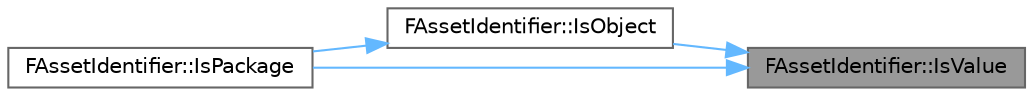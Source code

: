 digraph "FAssetIdentifier::IsValue"
{
 // INTERACTIVE_SVG=YES
 // LATEX_PDF_SIZE
  bgcolor="transparent";
  edge [fontname=Helvetica,fontsize=10,labelfontname=Helvetica,labelfontsize=10];
  node [fontname=Helvetica,fontsize=10,shape=box,height=0.2,width=0.4];
  rankdir="RL";
  Node1 [id="Node000001",label="FAssetIdentifier::IsValue",height=0.2,width=0.4,color="gray40", fillcolor="grey60", style="filled", fontcolor="black",tooltip="Returns true if this represents a specific value."];
  Node1 -> Node2 [id="edge1_Node000001_Node000002",dir="back",color="steelblue1",style="solid",tooltip=" "];
  Node2 [id="Node000002",label="FAssetIdentifier::IsObject",height=0.2,width=0.4,color="grey40", fillcolor="white", style="filled",URL="$da/d0e/structFAssetIdentifier.html#a46cf640612c060b1b2138d53cb33af78",tooltip="Returns true if this represents an object, true for both package objects and PrimaryAssetId objects."];
  Node2 -> Node3 [id="edge2_Node000002_Node000003",dir="back",color="steelblue1",style="solid",tooltip=" "];
  Node3 [id="Node000003",label="FAssetIdentifier::IsPackage",height=0.2,width=0.4,color="grey40", fillcolor="white", style="filled",URL="$da/d0e/structFAssetIdentifier.html#a52d9abb14b2688627ba913a9b9d07725",tooltip="Returns true if this represents a package."];
  Node1 -> Node3 [id="edge3_Node000001_Node000003",dir="back",color="steelblue1",style="solid",tooltip=" "];
}
